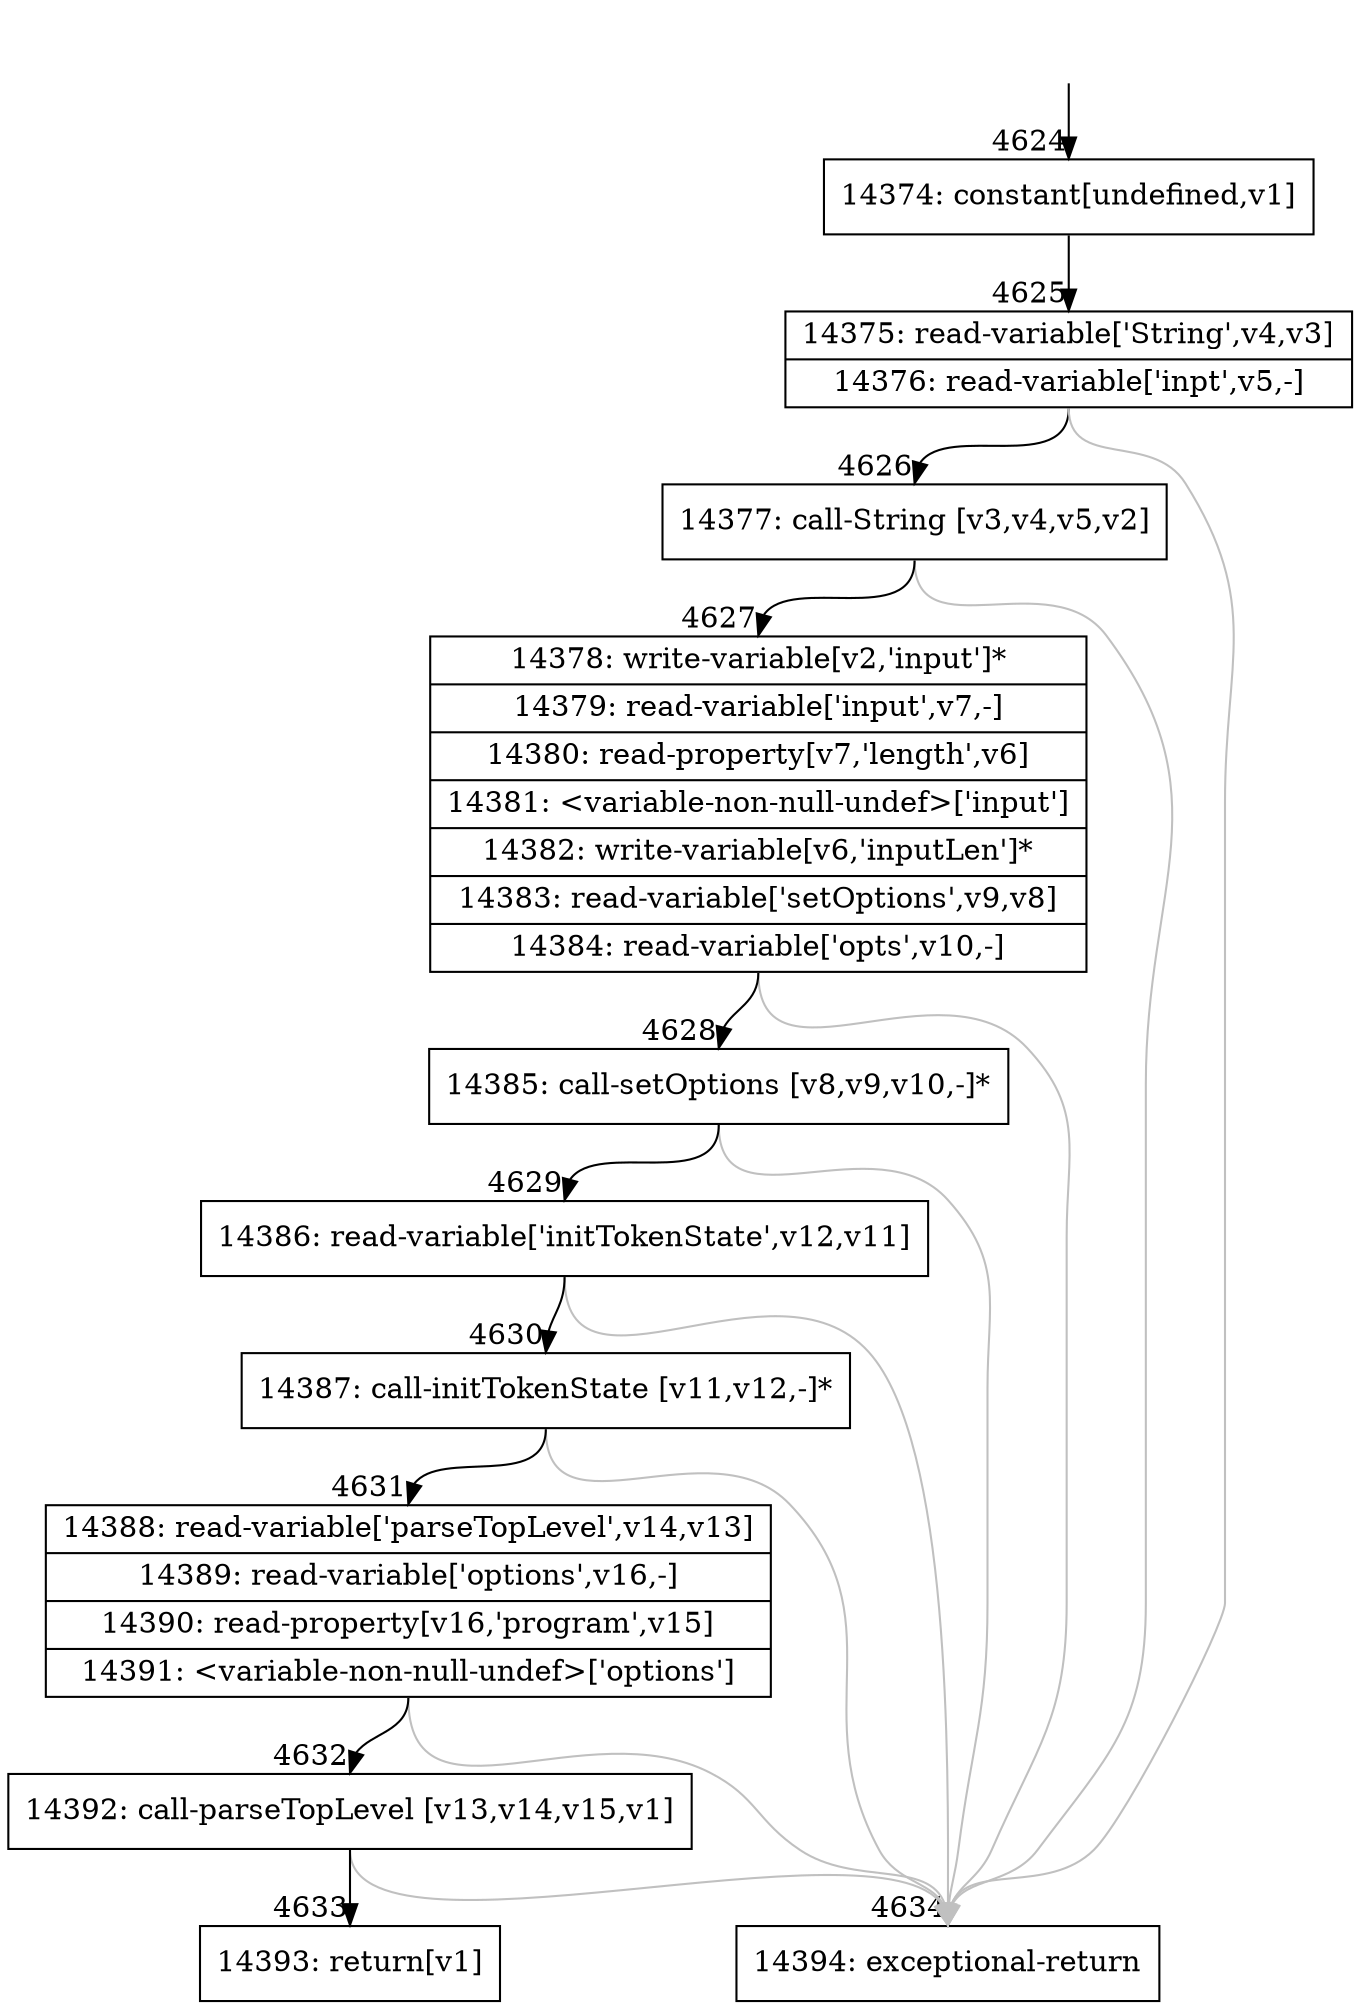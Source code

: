 digraph {
rankdir="TD"
BB_entry283[shape=none,label=""];
BB_entry283 -> BB4624 [tailport=s, headport=n, headlabel="    4624"]
BB4624 [shape=record label="{14374: constant[undefined,v1]}" ] 
BB4624 -> BB4625 [tailport=s, headport=n, headlabel="      4625"]
BB4625 [shape=record label="{14375: read-variable['String',v4,v3]|14376: read-variable['inpt',v5,-]}" ] 
BB4625 -> BB4626 [tailport=s, headport=n, headlabel="      4626"]
BB4625 -> BB4634 [tailport=s, headport=n, color=gray, headlabel="      4634"]
BB4626 [shape=record label="{14377: call-String [v3,v4,v5,v2]}" ] 
BB4626 -> BB4627 [tailport=s, headport=n, headlabel="      4627"]
BB4626 -> BB4634 [tailport=s, headport=n, color=gray]
BB4627 [shape=record label="{14378: write-variable[v2,'input']*|14379: read-variable['input',v7,-]|14380: read-property[v7,'length',v6]|14381: \<variable-non-null-undef\>['input']|14382: write-variable[v6,'inputLen']*|14383: read-variable['setOptions',v9,v8]|14384: read-variable['opts',v10,-]}" ] 
BB4627 -> BB4628 [tailport=s, headport=n, headlabel="      4628"]
BB4627 -> BB4634 [tailport=s, headport=n, color=gray]
BB4628 [shape=record label="{14385: call-setOptions [v8,v9,v10,-]*}" ] 
BB4628 -> BB4629 [tailport=s, headport=n, headlabel="      4629"]
BB4628 -> BB4634 [tailport=s, headport=n, color=gray]
BB4629 [shape=record label="{14386: read-variable['initTokenState',v12,v11]}" ] 
BB4629 -> BB4630 [tailport=s, headport=n, headlabel="      4630"]
BB4629 -> BB4634 [tailport=s, headport=n, color=gray]
BB4630 [shape=record label="{14387: call-initTokenState [v11,v12,-]*}" ] 
BB4630 -> BB4631 [tailport=s, headport=n, headlabel="      4631"]
BB4630 -> BB4634 [tailport=s, headport=n, color=gray]
BB4631 [shape=record label="{14388: read-variable['parseTopLevel',v14,v13]|14389: read-variable['options',v16,-]|14390: read-property[v16,'program',v15]|14391: \<variable-non-null-undef\>['options']}" ] 
BB4631 -> BB4632 [tailport=s, headport=n, headlabel="      4632"]
BB4631 -> BB4634 [tailport=s, headport=n, color=gray]
BB4632 [shape=record label="{14392: call-parseTopLevel [v13,v14,v15,v1]}" ] 
BB4632 -> BB4633 [tailport=s, headport=n, headlabel="      4633"]
BB4632 -> BB4634 [tailport=s, headport=n, color=gray]
BB4633 [shape=record label="{14393: return[v1]}" ] 
BB4634 [shape=record label="{14394: exceptional-return}" ] 
//#$~ 4601
}
